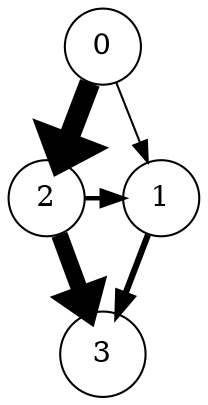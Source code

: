 strict digraph G {
0 [shape=circle,width=0.240020];
1 [shape=circle,width=0.107615];
2 [shape=circle,width=0.083635];
3 [shape=circle,width=0.568731];
{rank=same; 1; 2;}
0 -> 1  [penwidth=1.000000];
2 -> 1  [penwidth=2.127492];
0 -> 2  [penwidth=10.000000];
1 -> 3  [penwidth=2.979202];
2 -> 3  [penwidth=8.020798];
}